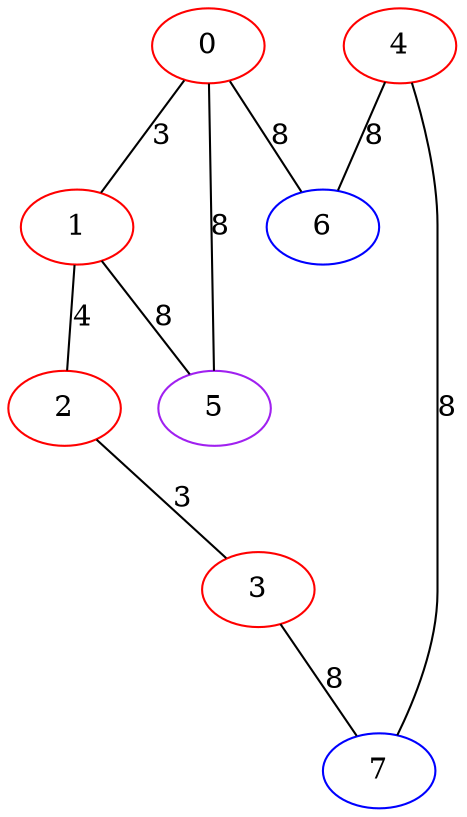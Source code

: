 graph "" {
0 [color=red, weight=1];
1 [color=red, weight=1];
2 [color=red, weight=1];
3 [color=red, weight=1];
4 [color=red, weight=1];
5 [color=purple, weight=4];
6 [color=blue, weight=3];
7 [color=blue, weight=3];
0 -- 1  [key=0, label=3];
0 -- 5  [key=0, label=8];
0 -- 6  [key=0, label=8];
1 -- 2  [key=0, label=4];
1 -- 5  [key=0, label=8];
2 -- 3  [key=0, label=3];
3 -- 7  [key=0, label=8];
4 -- 6  [key=0, label=8];
4 -- 7  [key=0, label=8];
}

